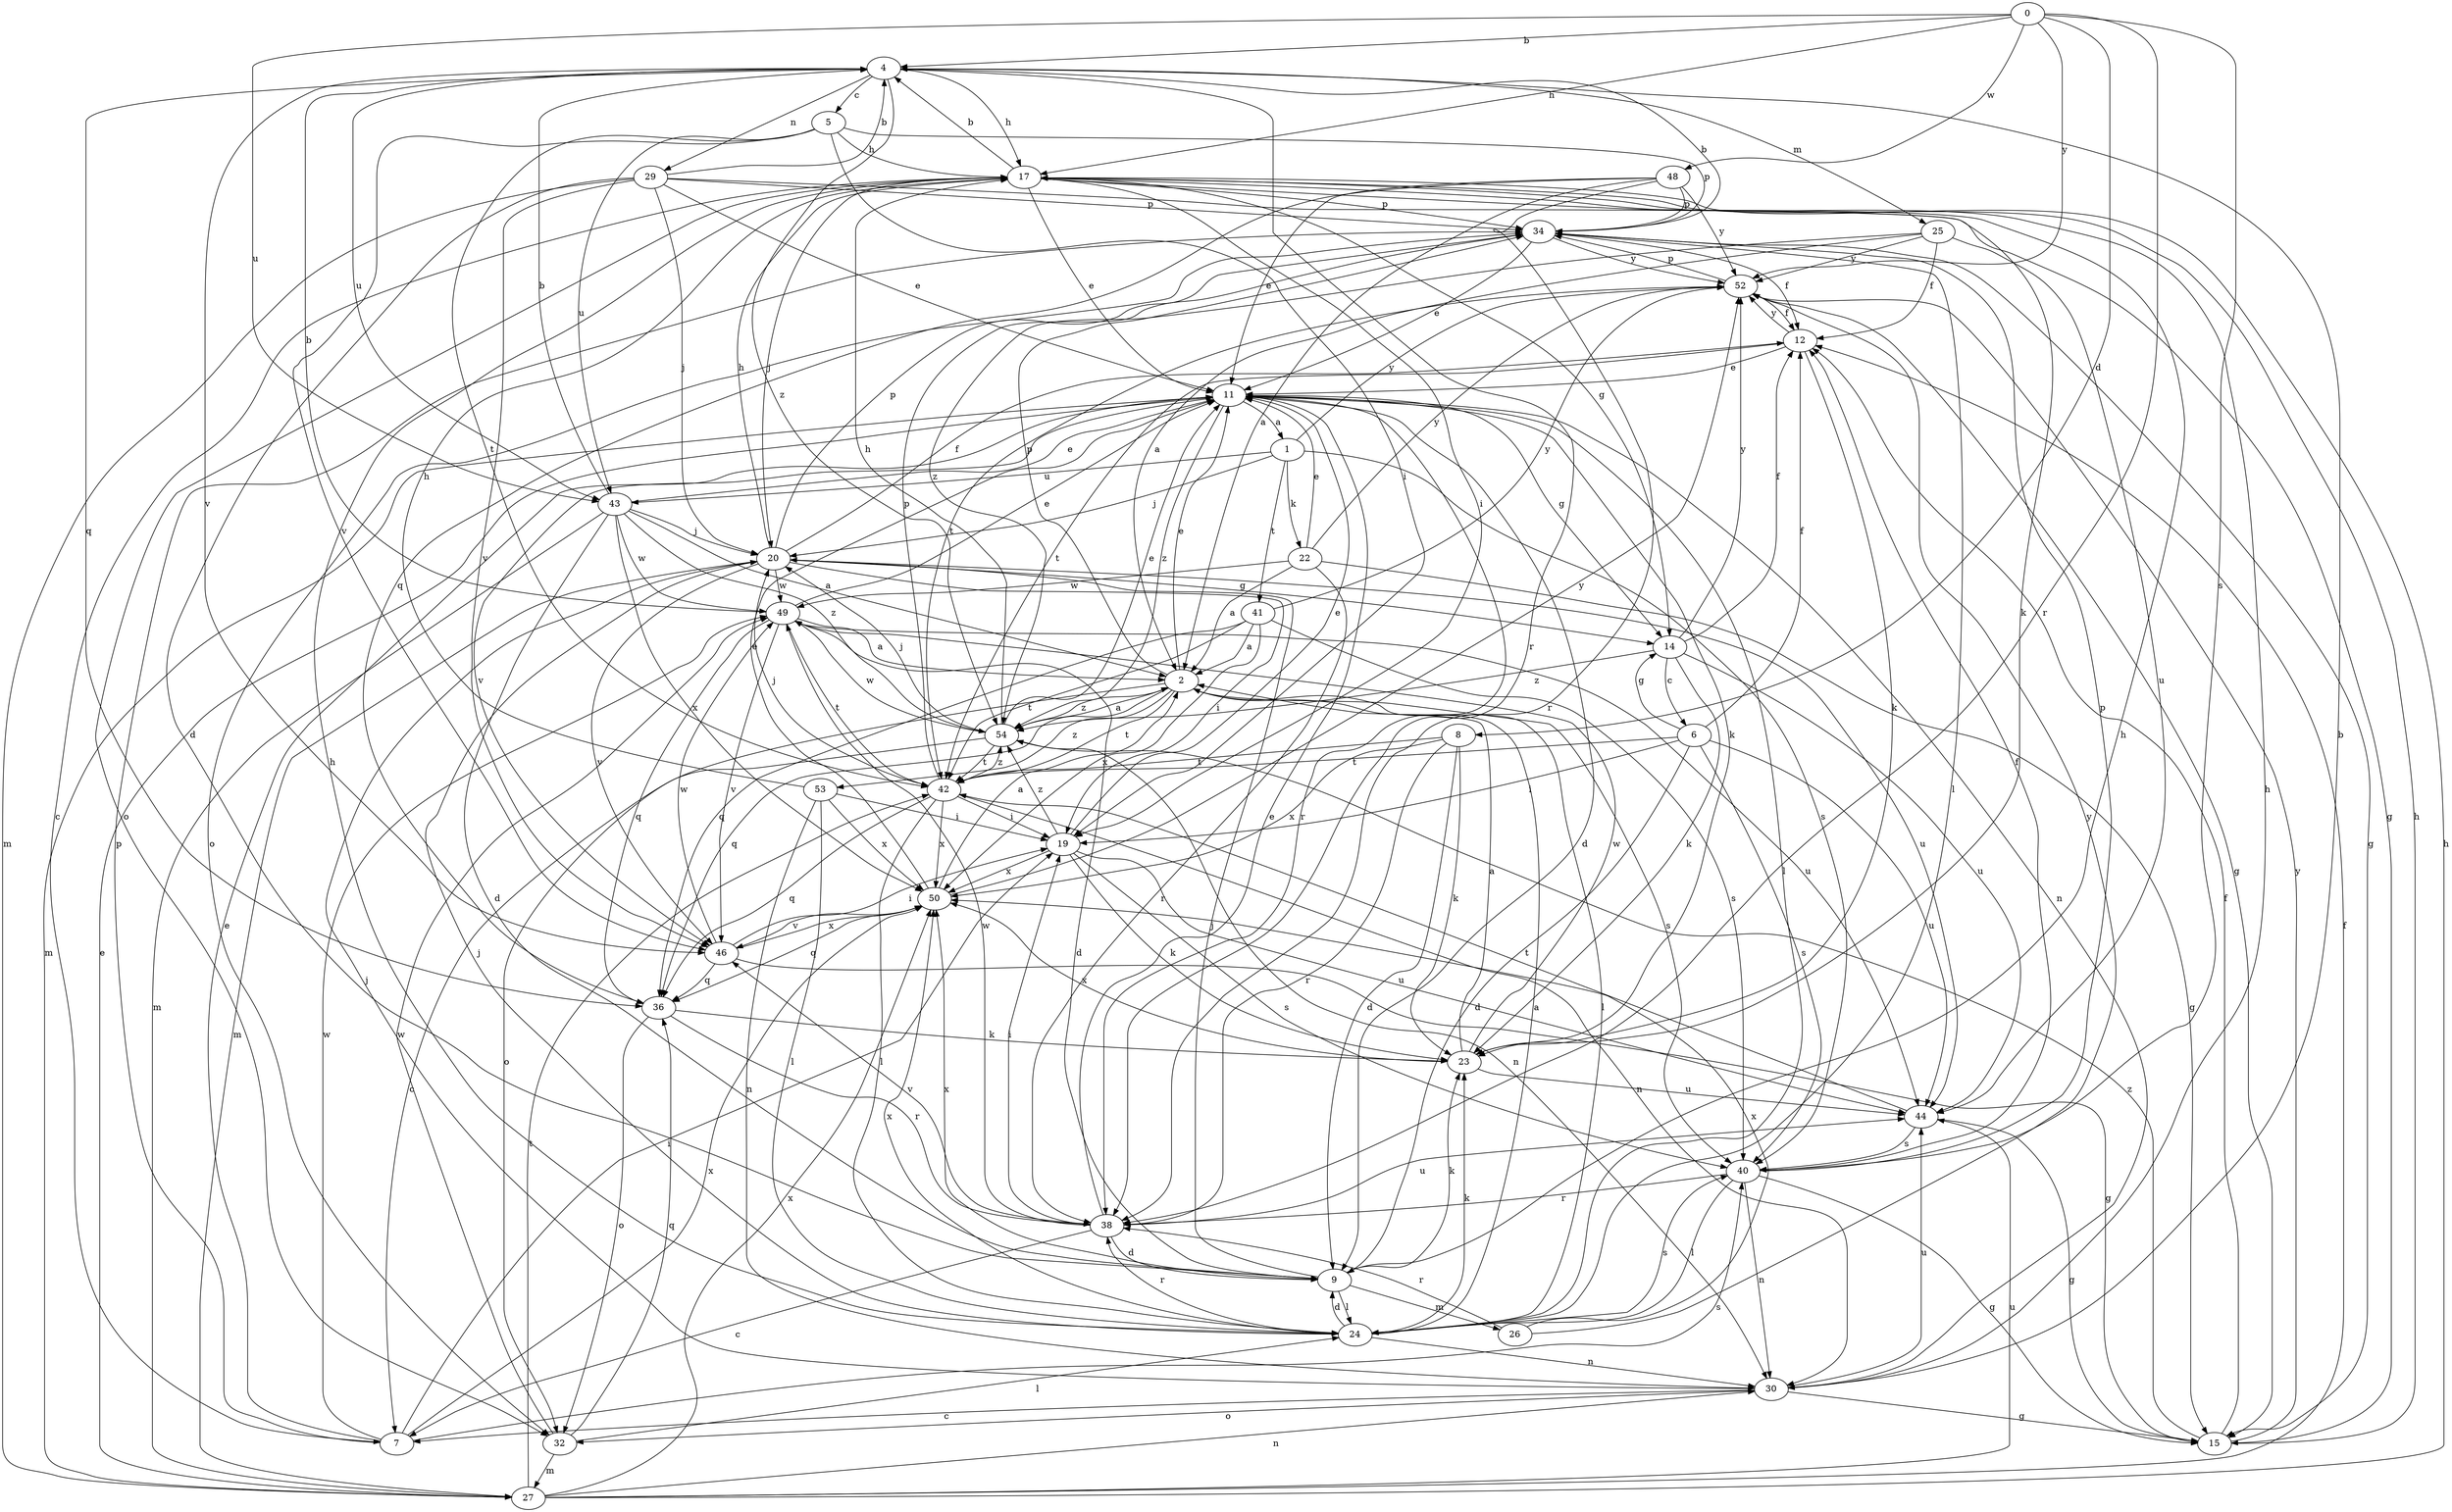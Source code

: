 strict digraph  {
0;
1;
2;
4;
5;
6;
7;
8;
9;
11;
12;
14;
15;
17;
19;
20;
22;
23;
24;
25;
26;
27;
29;
30;
32;
34;
36;
38;
40;
41;
42;
43;
44;
46;
48;
49;
50;
52;
53;
54;
0 -> 4  [label=b];
0 -> 8  [label=d];
0 -> 17  [label=h];
0 -> 38  [label=r];
0 -> 40  [label=s];
0 -> 43  [label=u];
0 -> 48  [label=w];
0 -> 52  [label=y];
1 -> 20  [label=j];
1 -> 22  [label=k];
1 -> 40  [label=s];
1 -> 41  [label=t];
1 -> 43  [label=u];
1 -> 52  [label=y];
2 -> 11  [label=e];
2 -> 24  [label=l];
2 -> 32  [label=o];
2 -> 34  [label=p];
2 -> 36  [label=q];
2 -> 40  [label=s];
2 -> 42  [label=t];
2 -> 53  [label=z];
2 -> 54  [label=z];
4 -> 5  [label=c];
4 -> 17  [label=h];
4 -> 25  [label=m];
4 -> 29  [label=n];
4 -> 36  [label=q];
4 -> 38  [label=r];
4 -> 43  [label=u];
4 -> 46  [label=v];
4 -> 54  [label=z];
5 -> 17  [label=h];
5 -> 19  [label=i];
5 -> 34  [label=p];
5 -> 42  [label=t];
5 -> 43  [label=u];
5 -> 46  [label=v];
6 -> 9  [label=d];
6 -> 12  [label=f];
6 -> 14  [label=g];
6 -> 19  [label=i];
6 -> 40  [label=s];
6 -> 42  [label=t];
6 -> 44  [label=u];
7 -> 11  [label=e];
7 -> 19  [label=i];
7 -> 34  [label=p];
7 -> 40  [label=s];
7 -> 49  [label=w];
7 -> 50  [label=x];
8 -> 9  [label=d];
8 -> 23  [label=k];
8 -> 38  [label=r];
8 -> 42  [label=t];
8 -> 50  [label=x];
9 -> 17  [label=h];
9 -> 20  [label=j];
9 -> 23  [label=k];
9 -> 24  [label=l];
9 -> 26  [label=m];
9 -> 50  [label=x];
11 -> 1  [label=a];
11 -> 9  [label=d];
11 -> 14  [label=g];
11 -> 23  [label=k];
11 -> 24  [label=l];
11 -> 27  [label=m];
11 -> 30  [label=n];
11 -> 38  [label=r];
11 -> 46  [label=v];
11 -> 54  [label=z];
12 -> 11  [label=e];
12 -> 23  [label=k];
12 -> 42  [label=t];
12 -> 52  [label=y];
14 -> 6  [label=c];
14 -> 12  [label=f];
14 -> 23  [label=k];
14 -> 44  [label=u];
14 -> 52  [label=y];
14 -> 54  [label=z];
15 -> 12  [label=f];
15 -> 17  [label=h];
15 -> 52  [label=y];
15 -> 54  [label=z];
17 -> 4  [label=b];
17 -> 7  [label=c];
17 -> 11  [label=e];
17 -> 14  [label=g];
17 -> 19  [label=i];
17 -> 20  [label=j];
17 -> 23  [label=k];
17 -> 32  [label=o];
17 -> 34  [label=p];
19 -> 11  [label=e];
19 -> 23  [label=k];
19 -> 40  [label=s];
19 -> 44  [label=u];
19 -> 50  [label=x];
19 -> 54  [label=z];
20 -> 12  [label=f];
20 -> 14  [label=g];
20 -> 17  [label=h];
20 -> 19  [label=i];
20 -> 27  [label=m];
20 -> 34  [label=p];
20 -> 44  [label=u];
20 -> 46  [label=v];
20 -> 49  [label=w];
22 -> 2  [label=a];
22 -> 11  [label=e];
22 -> 15  [label=g];
22 -> 38  [label=r];
22 -> 49  [label=w];
22 -> 52  [label=y];
23 -> 2  [label=a];
23 -> 44  [label=u];
23 -> 49  [label=w];
23 -> 50  [label=x];
24 -> 2  [label=a];
24 -> 9  [label=d];
24 -> 17  [label=h];
24 -> 20  [label=j];
24 -> 23  [label=k];
24 -> 30  [label=n];
24 -> 38  [label=r];
24 -> 40  [label=s];
24 -> 50  [label=x];
25 -> 2  [label=a];
25 -> 12  [label=f];
25 -> 44  [label=u];
25 -> 52  [label=y];
25 -> 54  [label=z];
26 -> 38  [label=r];
26 -> 50  [label=x];
26 -> 52  [label=y];
27 -> 11  [label=e];
27 -> 12  [label=f];
27 -> 17  [label=h];
27 -> 30  [label=n];
27 -> 42  [label=t];
27 -> 44  [label=u];
27 -> 50  [label=x];
29 -> 4  [label=b];
29 -> 9  [label=d];
29 -> 11  [label=e];
29 -> 15  [label=g];
29 -> 20  [label=j];
29 -> 27  [label=m];
29 -> 34  [label=p];
29 -> 46  [label=v];
30 -> 4  [label=b];
30 -> 7  [label=c];
30 -> 15  [label=g];
30 -> 17  [label=h];
30 -> 20  [label=j];
30 -> 32  [label=o];
30 -> 44  [label=u];
32 -> 24  [label=l];
32 -> 27  [label=m];
32 -> 36  [label=q];
32 -> 49  [label=w];
34 -> 4  [label=b];
34 -> 11  [label=e];
34 -> 12  [label=f];
34 -> 15  [label=g];
34 -> 24  [label=l];
34 -> 32  [label=o];
34 -> 52  [label=y];
36 -> 23  [label=k];
36 -> 32  [label=o];
36 -> 38  [label=r];
38 -> 7  [label=c];
38 -> 9  [label=d];
38 -> 11  [label=e];
38 -> 19  [label=i];
38 -> 44  [label=u];
38 -> 46  [label=v];
38 -> 49  [label=w];
40 -> 12  [label=f];
40 -> 15  [label=g];
40 -> 24  [label=l];
40 -> 30  [label=n];
40 -> 34  [label=p];
40 -> 38  [label=r];
41 -> 2  [label=a];
41 -> 36  [label=q];
41 -> 40  [label=s];
41 -> 42  [label=t];
41 -> 50  [label=x];
41 -> 52  [label=y];
42 -> 19  [label=i];
42 -> 20  [label=j];
42 -> 24  [label=l];
42 -> 30  [label=n];
42 -> 34  [label=p];
42 -> 36  [label=q];
42 -> 50  [label=x];
42 -> 54  [label=z];
43 -> 2  [label=a];
43 -> 4  [label=b];
43 -> 9  [label=d];
43 -> 11  [label=e];
43 -> 20  [label=j];
43 -> 27  [label=m];
43 -> 49  [label=w];
43 -> 50  [label=x];
43 -> 54  [label=z];
44 -> 15  [label=g];
44 -> 40  [label=s];
44 -> 42  [label=t];
46 -> 15  [label=g];
46 -> 19  [label=i];
46 -> 36  [label=q];
46 -> 49  [label=w];
46 -> 50  [label=x];
48 -> 2  [label=a];
48 -> 11  [label=e];
48 -> 34  [label=p];
48 -> 36  [label=q];
48 -> 38  [label=r];
48 -> 52  [label=y];
49 -> 2  [label=a];
49 -> 4  [label=b];
49 -> 9  [label=d];
49 -> 11  [label=e];
49 -> 36  [label=q];
49 -> 42  [label=t];
49 -> 44  [label=u];
49 -> 46  [label=v];
50 -> 2  [label=a];
50 -> 11  [label=e];
50 -> 36  [label=q];
50 -> 46  [label=v];
50 -> 52  [label=y];
52 -> 12  [label=f];
52 -> 15  [label=g];
52 -> 34  [label=p];
52 -> 42  [label=t];
53 -> 17  [label=h];
53 -> 19  [label=i];
53 -> 24  [label=l];
53 -> 30  [label=n];
53 -> 50  [label=x];
54 -> 2  [label=a];
54 -> 7  [label=c];
54 -> 11  [label=e];
54 -> 17  [label=h];
54 -> 20  [label=j];
54 -> 30  [label=n];
54 -> 42  [label=t];
54 -> 49  [label=w];
}
